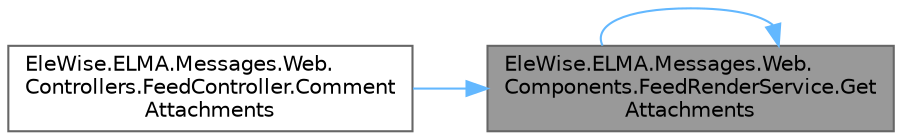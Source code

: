 digraph "EleWise.ELMA.Messages.Web.Components.FeedRenderService.GetAttachments"
{
 // LATEX_PDF_SIZE
  bgcolor="transparent";
  edge [fontname=Helvetica,fontsize=10,labelfontname=Helvetica,labelfontsize=10];
  node [fontname=Helvetica,fontsize=10,shape=box,height=0.2,width=0.4];
  rankdir="RL";
  Node1 [id="Node000001",label="EleWise.ELMA.Messages.Web.\lComponents.FeedRenderService.Get\lAttachments",height=0.2,width=0.4,color="gray40", fillcolor="grey60", style="filled", fontcolor="black",tooltip="Получение всех вложений к сообщениям."];
  Node1 -> Node2 [id="edge1_Node000001_Node000002",dir="back",color="steelblue1",style="solid",tooltip=" "];
  Node2 [id="Node000002",label="EleWise.ELMA.Messages.Web.\lControllers.FeedController.Comment\lAttachments",height=0.2,width=0.4,color="grey40", fillcolor="white", style="filled",URL="$class_ele_wise_1_1_e_l_m_a_1_1_messages_1_1_web_1_1_controllers_1_1_feed_controller.html#a6c1feedd1c6674d6d6b6e0cc203b90a3",tooltip="Получить HTML-разметку вложений для комментария."];
  Node1 -> Node1 [id="edge2_Node000001_Node000001",dir="back",color="steelblue1",style="solid",tooltip=" "];
}
